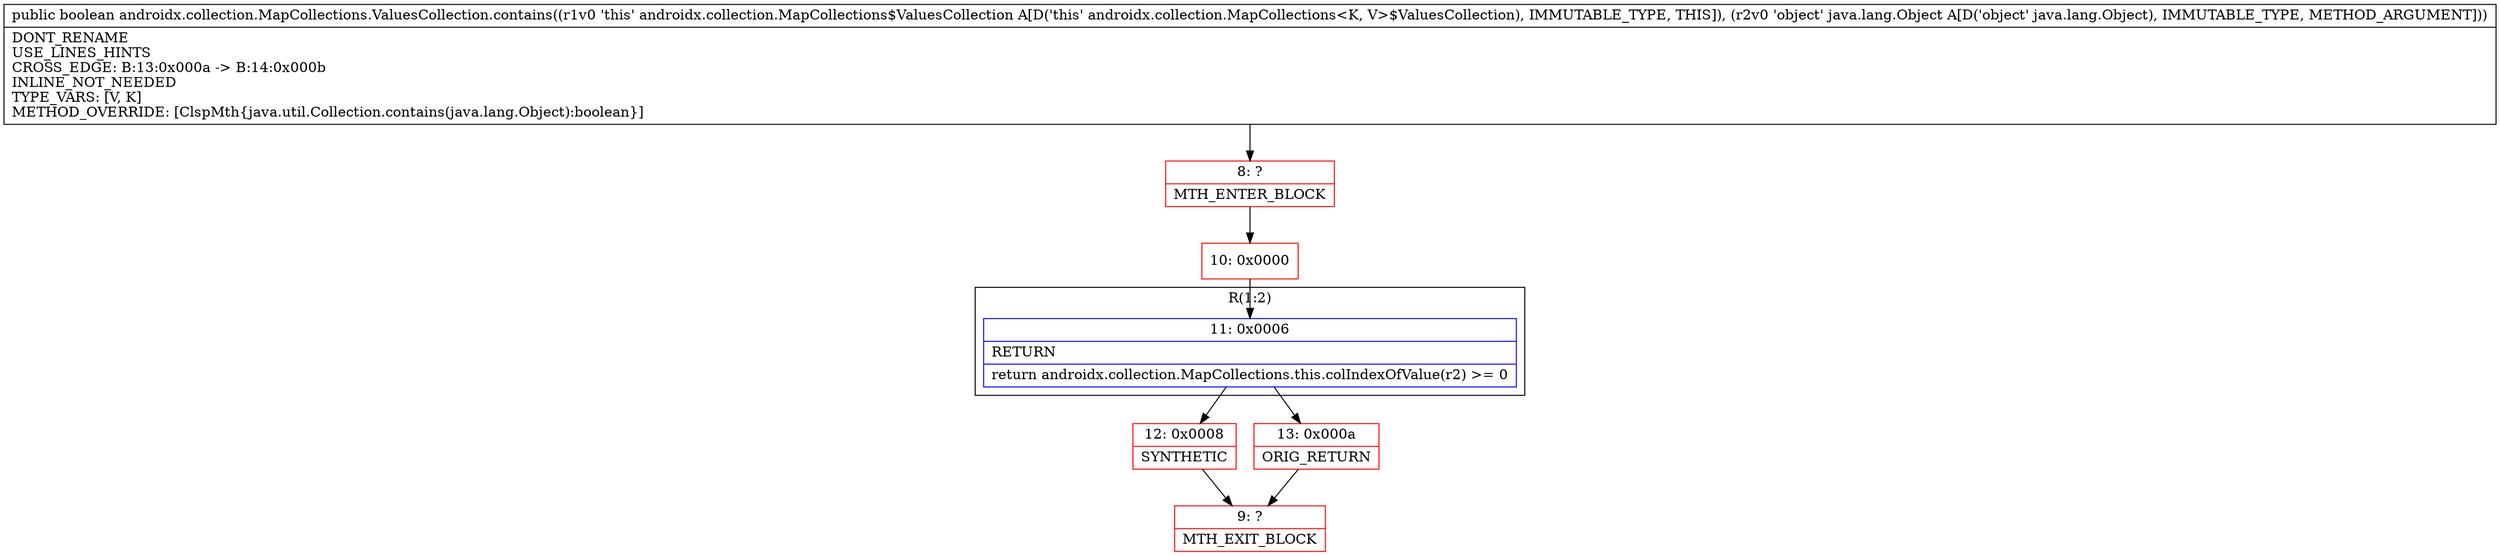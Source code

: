 digraph "CFG forandroidx.collection.MapCollections.ValuesCollection.contains(Ljava\/lang\/Object;)Z" {
subgraph cluster_Region_867623052 {
label = "R(1:2)";
node [shape=record,color=blue];
Node_11 [shape=record,label="{11\:\ 0x0006|RETURN\l|return androidx.collection.MapCollections.this.colIndexOfValue(r2) \>= 0\l}"];
}
Node_8 [shape=record,color=red,label="{8\:\ ?|MTH_ENTER_BLOCK\l}"];
Node_10 [shape=record,color=red,label="{10\:\ 0x0000}"];
Node_12 [shape=record,color=red,label="{12\:\ 0x0008|SYNTHETIC\l}"];
Node_9 [shape=record,color=red,label="{9\:\ ?|MTH_EXIT_BLOCK\l}"];
Node_13 [shape=record,color=red,label="{13\:\ 0x000a|ORIG_RETURN\l}"];
MethodNode[shape=record,label="{public boolean androidx.collection.MapCollections.ValuesCollection.contains((r1v0 'this' androidx.collection.MapCollections$ValuesCollection A[D('this' androidx.collection.MapCollections\<K, V\>$ValuesCollection), IMMUTABLE_TYPE, THIS]), (r2v0 'object' java.lang.Object A[D('object' java.lang.Object), IMMUTABLE_TYPE, METHOD_ARGUMENT]))  | DONT_RENAME\lUSE_LINES_HINTS\lCROSS_EDGE: B:13:0x000a \-\> B:14:0x000b\lINLINE_NOT_NEEDED\lTYPE_VARS: [V, K]\lMETHOD_OVERRIDE: [ClspMth\{java.util.Collection.contains(java.lang.Object):boolean\}]\l}"];
MethodNode -> Node_8;Node_11 -> Node_12;
Node_11 -> Node_13;
Node_8 -> Node_10;
Node_10 -> Node_11;
Node_12 -> Node_9;
Node_13 -> Node_9;
}

